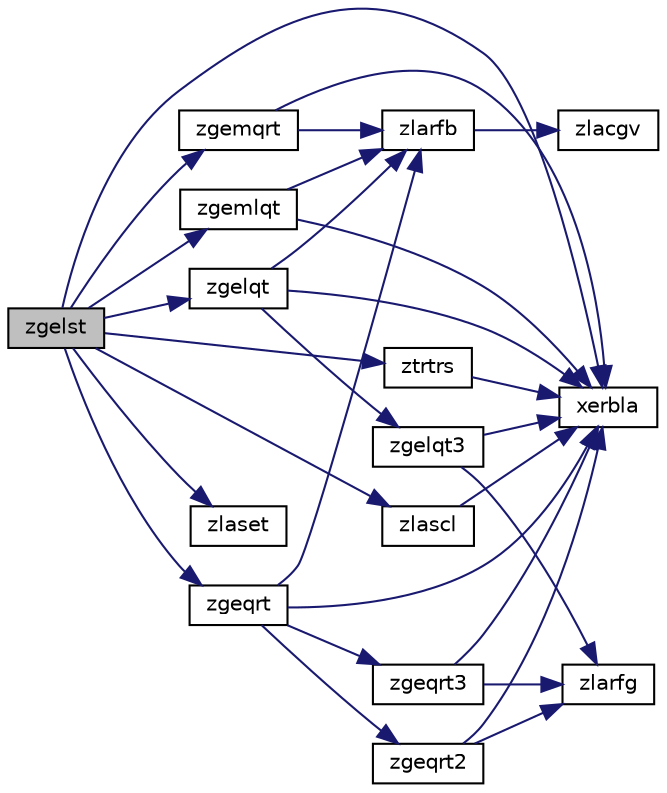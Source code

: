 digraph "zgelst"
{
 // LATEX_PDF_SIZE
  edge [fontname="Helvetica",fontsize="10",labelfontname="Helvetica",labelfontsize="10"];
  node [fontname="Helvetica",fontsize="10",shape=record];
  rankdir="LR";
  Node1 [label="zgelst",height=0.2,width=0.4,color="black", fillcolor="grey75", style="filled", fontcolor="black",tooltip="ZGELST solves overdetermined or underdetermined systems for GE matrices using QR or LQ factorization ..."];
  Node1 -> Node2 [color="midnightblue",fontsize="10",style="solid",fontname="Helvetica"];
  Node2 [label="xerbla",height=0.2,width=0.4,color="black", fillcolor="white", style="filled",URL="$xerbla_8f.html#a377ee61015baf8dea7770b3a404b1c07",tooltip="XERBLA"];
  Node1 -> Node3 [color="midnightblue",fontsize="10",style="solid",fontname="Helvetica"];
  Node3 [label="zgelqt",height=0.2,width=0.4,color="black", fillcolor="white", style="filled",URL="$zgelqt_8f.html#acd2363728d6375717e15caf21e9daecf",tooltip="ZGELQT"];
  Node3 -> Node2 [color="midnightblue",fontsize="10",style="solid",fontname="Helvetica"];
  Node3 -> Node4 [color="midnightblue",fontsize="10",style="solid",fontname="Helvetica"];
  Node4 [label="zgelqt3",height=0.2,width=0.4,color="black", fillcolor="white", style="filled",URL="$zgelqt3_8f.html#ad8259ed277a5b252cde4b8802ce3be4f",tooltip="ZGELQT3 recursively computes a LQ factorization of a general real or complex matrix using the compact..."];
  Node4 -> Node2 [color="midnightblue",fontsize="10",style="solid",fontname="Helvetica"];
  Node4 -> Node5 [color="midnightblue",fontsize="10",style="solid",fontname="Helvetica"];
  Node5 [label="zlarfg",height=0.2,width=0.4,color="black", fillcolor="white", style="filled",URL="$zlarfg_8f.html#af496f956f05bac0668fed468230355c7",tooltip="ZLARFG generates an elementary reflector (Householder matrix)."];
  Node3 -> Node6 [color="midnightblue",fontsize="10",style="solid",fontname="Helvetica"];
  Node6 [label="zlarfb",height=0.2,width=0.4,color="black", fillcolor="white", style="filled",URL="$zlarfb_8f.html#a250a7932f64a90dd1dcb20ab9957ad37",tooltip="ZLARFB applies a block reflector or its conjugate-transpose to a general rectangular matrix."];
  Node6 -> Node7 [color="midnightblue",fontsize="10",style="solid",fontname="Helvetica"];
  Node7 [label="zlacgv",height=0.2,width=0.4,color="black", fillcolor="white", style="filled",URL="$zlacgv_8f.html#ad2595ab7c6b89e1ff2e9d05542431719",tooltip="ZLACGV conjugates a complex vector."];
  Node1 -> Node8 [color="midnightblue",fontsize="10",style="solid",fontname="Helvetica"];
  Node8 [label="zgemlqt",height=0.2,width=0.4,color="black", fillcolor="white", style="filled",URL="$zgemlqt_8f.html#a3b18b13aeed841f1d7d6c5581573ee4e",tooltip="ZGEMLQT"];
  Node8 -> Node2 [color="midnightblue",fontsize="10",style="solid",fontname="Helvetica"];
  Node8 -> Node6 [color="midnightblue",fontsize="10",style="solid",fontname="Helvetica"];
  Node1 -> Node9 [color="midnightblue",fontsize="10",style="solid",fontname="Helvetica"];
  Node9 [label="zgemqrt",height=0.2,width=0.4,color="black", fillcolor="white", style="filled",URL="$zgemqrt_8f.html#a2f7eb86e8b8054f4167972eff1fb1131",tooltip="ZGEMQRT"];
  Node9 -> Node2 [color="midnightblue",fontsize="10",style="solid",fontname="Helvetica"];
  Node9 -> Node6 [color="midnightblue",fontsize="10",style="solid",fontname="Helvetica"];
  Node1 -> Node10 [color="midnightblue",fontsize="10",style="solid",fontname="Helvetica"];
  Node10 [label="zgeqrt",height=0.2,width=0.4,color="black", fillcolor="white", style="filled",URL="$zgeqrt_8f.html#a3e62c39db15928f660b34d3a107aee85",tooltip="ZGEQRT"];
  Node10 -> Node2 [color="midnightblue",fontsize="10",style="solid",fontname="Helvetica"];
  Node10 -> Node11 [color="midnightblue",fontsize="10",style="solid",fontname="Helvetica"];
  Node11 [label="zgeqrt2",height=0.2,width=0.4,color="black", fillcolor="white", style="filled",URL="$zgeqrt2_8f.html#af3cc243f2912f6bf569c4ec61e071413",tooltip="ZGEQRT2 computes a QR factorization of a general real or complex matrix using the compact WY represen..."];
  Node11 -> Node2 [color="midnightblue",fontsize="10",style="solid",fontname="Helvetica"];
  Node11 -> Node5 [color="midnightblue",fontsize="10",style="solid",fontname="Helvetica"];
  Node10 -> Node12 [color="midnightblue",fontsize="10",style="solid",fontname="Helvetica"];
  Node12 [label="zgeqrt3",height=0.2,width=0.4,color="black", fillcolor="white", style="filled",URL="$zgeqrt3_8f.html#afdc1b602bb1d2232ab128f5e15ead515",tooltip="ZGEQRT3 recursively computes a QR factorization of a general real or complex matrix using the compact..."];
  Node12 -> Node2 [color="midnightblue",fontsize="10",style="solid",fontname="Helvetica"];
  Node12 -> Node5 [color="midnightblue",fontsize="10",style="solid",fontname="Helvetica"];
  Node10 -> Node6 [color="midnightblue",fontsize="10",style="solid",fontname="Helvetica"];
  Node1 -> Node13 [color="midnightblue",fontsize="10",style="solid",fontname="Helvetica"];
  Node13 [label="zlascl",height=0.2,width=0.4,color="black", fillcolor="white", style="filled",URL="$zlascl_8f.html#a3ac3de030a7537d12f56245d2049b895",tooltip="ZLASCL multiplies a general rectangular matrix by a real scalar defined as cto/cfrom."];
  Node13 -> Node2 [color="midnightblue",fontsize="10",style="solid",fontname="Helvetica"];
  Node1 -> Node14 [color="midnightblue",fontsize="10",style="solid",fontname="Helvetica"];
  Node14 [label="zlaset",height=0.2,width=0.4,color="black", fillcolor="white", style="filled",URL="$zlaset_8f.html#aa4389d0e0e031c70c351acf7dbad6a85",tooltip="ZLASET initializes the off-diagonal elements and the diagonal elements of a matrix to given values."];
  Node1 -> Node15 [color="midnightblue",fontsize="10",style="solid",fontname="Helvetica"];
  Node15 [label="ztrtrs",height=0.2,width=0.4,color="black", fillcolor="white", style="filled",URL="$ztrtrs_8f.html#a087c8379b0cad1cb4d9aab674a18bf09",tooltip="ZTRTRS"];
  Node15 -> Node2 [color="midnightblue",fontsize="10",style="solid",fontname="Helvetica"];
}
